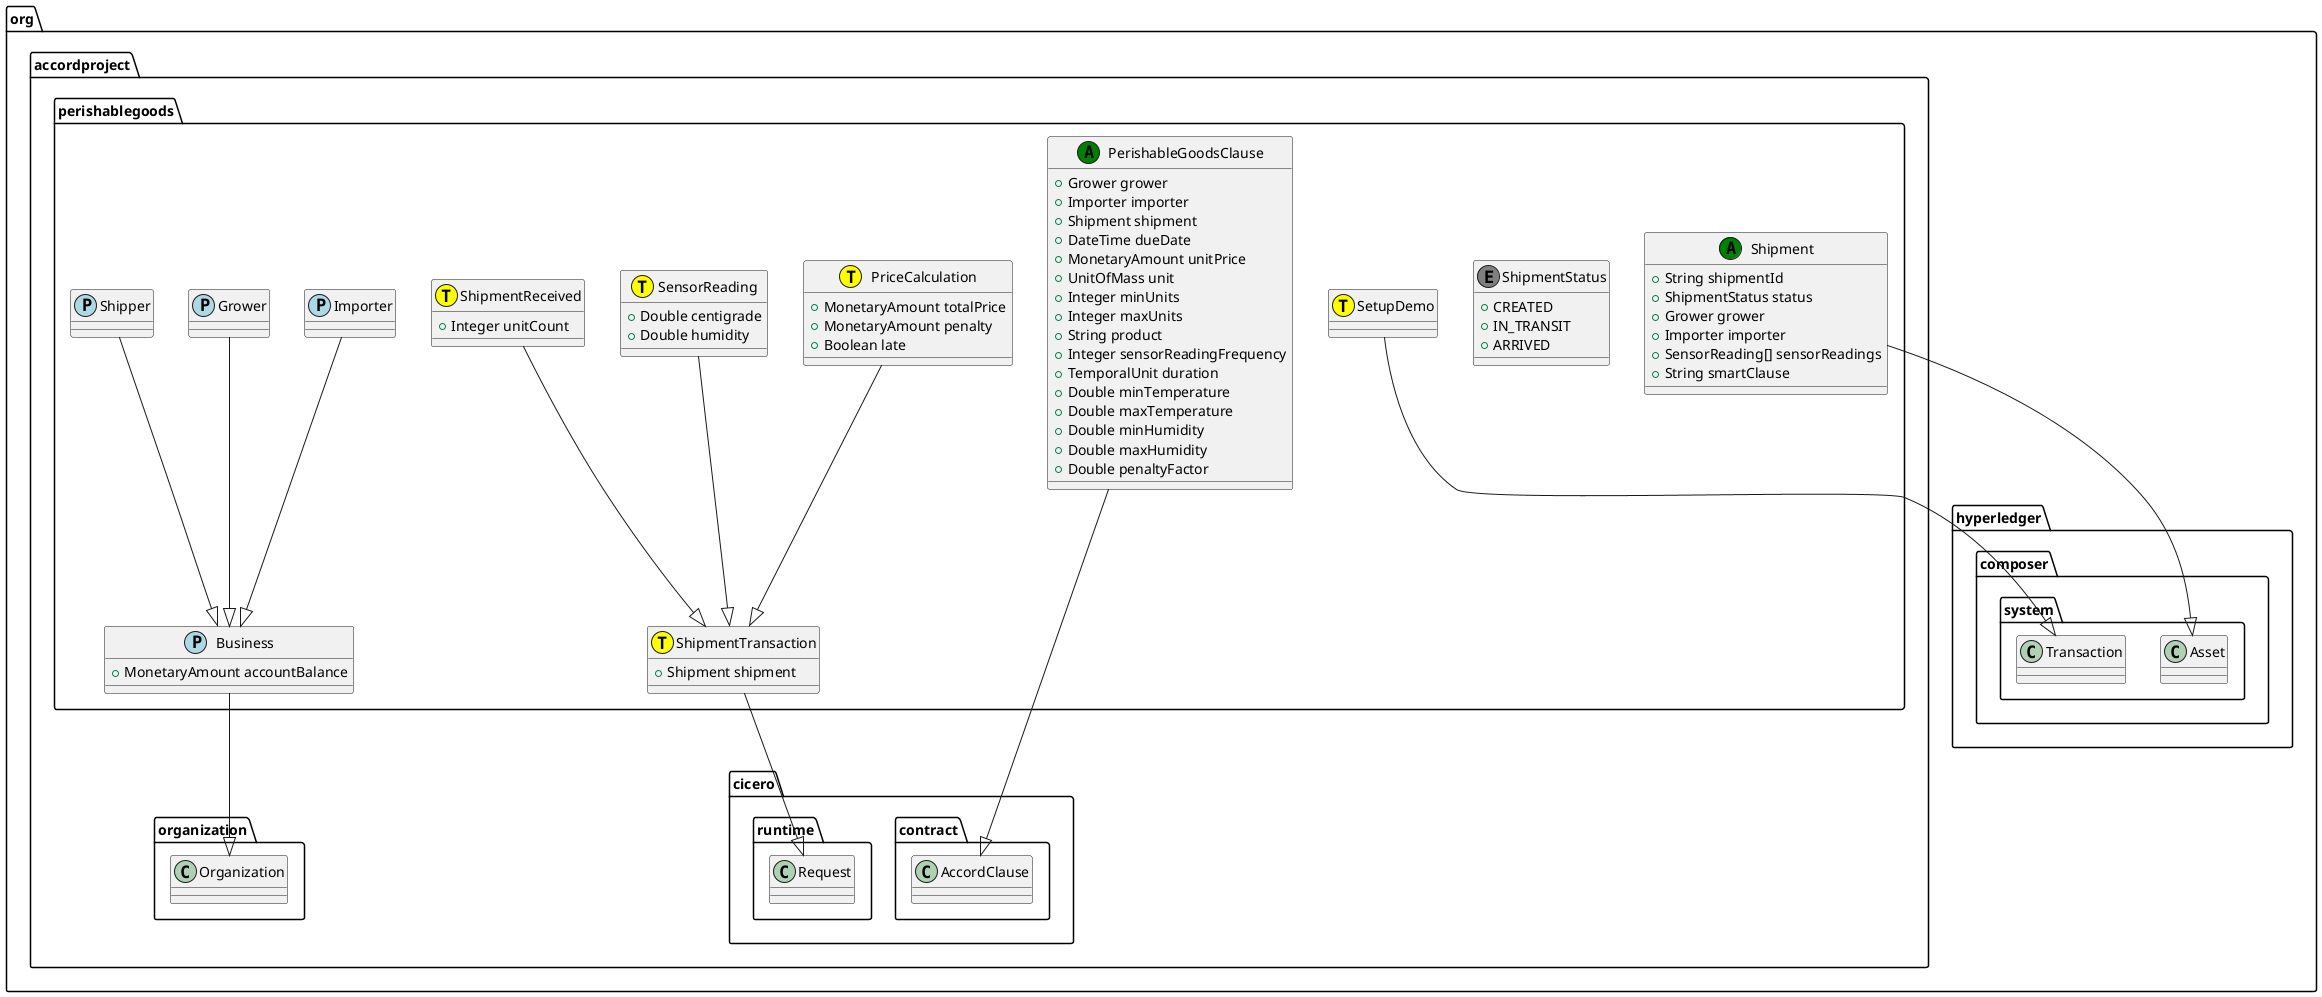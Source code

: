 @startuml
class org.accordproject.perishablegoods.PerishableGoodsClause << (A,green) >> {
   + Grower grower
   + Importer importer
   + Shipment shipment
   + DateTime dueDate
   + MonetaryAmount unitPrice
   + UnitOfMass unit
   + Integer minUnits
   + Integer maxUnits
   + String product
   + Integer sensorReadingFrequency
   + TemporalUnit duration
   + Double minTemperature
   + Double maxTemperature
   + Double minHumidity
   + Double maxHumidity
   + Double penaltyFactor
}
org.accordproject.perishablegoods.PerishableGoodsClause --|> org.accordproject.cicero.contract.AccordClause
class org.accordproject.perishablegoods.ShipmentStatus << (E,grey) >> {
   + CREATED
   + IN_TRANSIT
   + ARRIVED
}
class org.accordproject.perishablegoods.ShipmentTransaction << (T,yellow) >> {
   + Shipment shipment
}
org.accordproject.perishablegoods.ShipmentTransaction --|> org.accordproject.cicero.runtime.Request
class org.accordproject.perishablegoods.SensorReading << (T,yellow) >> {
   + Double centigrade
   + Double humidity
}
org.accordproject.perishablegoods.SensorReading --|> org.accordproject.perishablegoods.ShipmentTransaction
class org.accordproject.perishablegoods.ShipmentReceived << (T,yellow) >> {
   + Integer unitCount
}
org.accordproject.perishablegoods.ShipmentReceived --|> org.accordproject.perishablegoods.ShipmentTransaction
class org.accordproject.perishablegoods.PriceCalculation << (T,yellow) >> {
   + MonetaryAmount totalPrice
   + MonetaryAmount penalty
   + Boolean late
}
org.accordproject.perishablegoods.PriceCalculation --|> org.accordproject.perishablegoods.ShipmentTransaction
class org.accordproject.perishablegoods.Shipment << (A,green) >> {
   + String shipmentId
   + ShipmentStatus status
   + Grower grower
   + Importer importer
   + SensorReading[] sensorReadings
   + String smartClause
}
org.accordproject.perishablegoods.Shipment --|> org.hyperledger.composer.system.Asset
class org.accordproject.perishablegoods.Business << (P,lightblue) >> {
   + MonetaryAmount accountBalance
}
org.accordproject.perishablegoods.Business --|> org.accordproject.organization.Organization
class org.accordproject.perishablegoods.Grower << (P,lightblue) >> {
}
org.accordproject.perishablegoods.Grower --|> org.accordproject.perishablegoods.Business
class org.accordproject.perishablegoods.Shipper << (P,lightblue) >> {
}
org.accordproject.perishablegoods.Shipper --|> org.accordproject.perishablegoods.Business
class org.accordproject.perishablegoods.Importer << (P,lightblue) >> {
}
org.accordproject.perishablegoods.Importer --|> org.accordproject.perishablegoods.Business
class org.accordproject.perishablegoods.SetupDemo << (T,yellow) >> {
}
org.accordproject.perishablegoods.SetupDemo --|> org.hyperledger.composer.system.Transaction
@enduml
